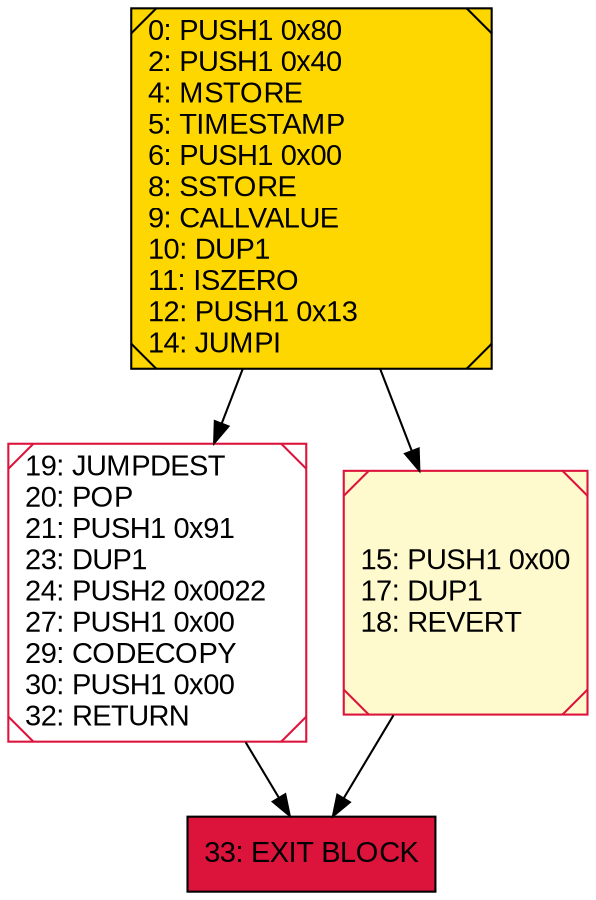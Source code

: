 digraph G {
bgcolor=transparent rankdir=UD;
node [shape=box style=filled color=black fillcolor=white fontname=arial fontcolor=black];
0 [label="0: PUSH1 0x80\l2: PUSH1 0x40\l4: MSTORE\l5: TIMESTAMP\l6: PUSH1 0x00\l8: SSTORE\l9: CALLVALUE\l10: DUP1\l11: ISZERO\l12: PUSH1 0x13\l14: JUMPI\l" fillcolor=lemonchiffon shape=Msquare fillcolor=gold ];
19 [label="19: JUMPDEST\l20: POP\l21: PUSH1 0x91\l23: DUP1\l24: PUSH2 0x0022\l27: PUSH1 0x00\l29: CODECOPY\l30: PUSH1 0x00\l32: RETURN\l" shape=Msquare color=crimson ];
33 [label="33: EXIT BLOCK\l" fillcolor=crimson ];
15 [label="15: PUSH1 0x00\l17: DUP1\l18: REVERT\l" fillcolor=lemonchiffon shape=Msquare color=crimson ];
19 -> 33;
0 -> 19;
0 -> 15;
15 -> 33;
}